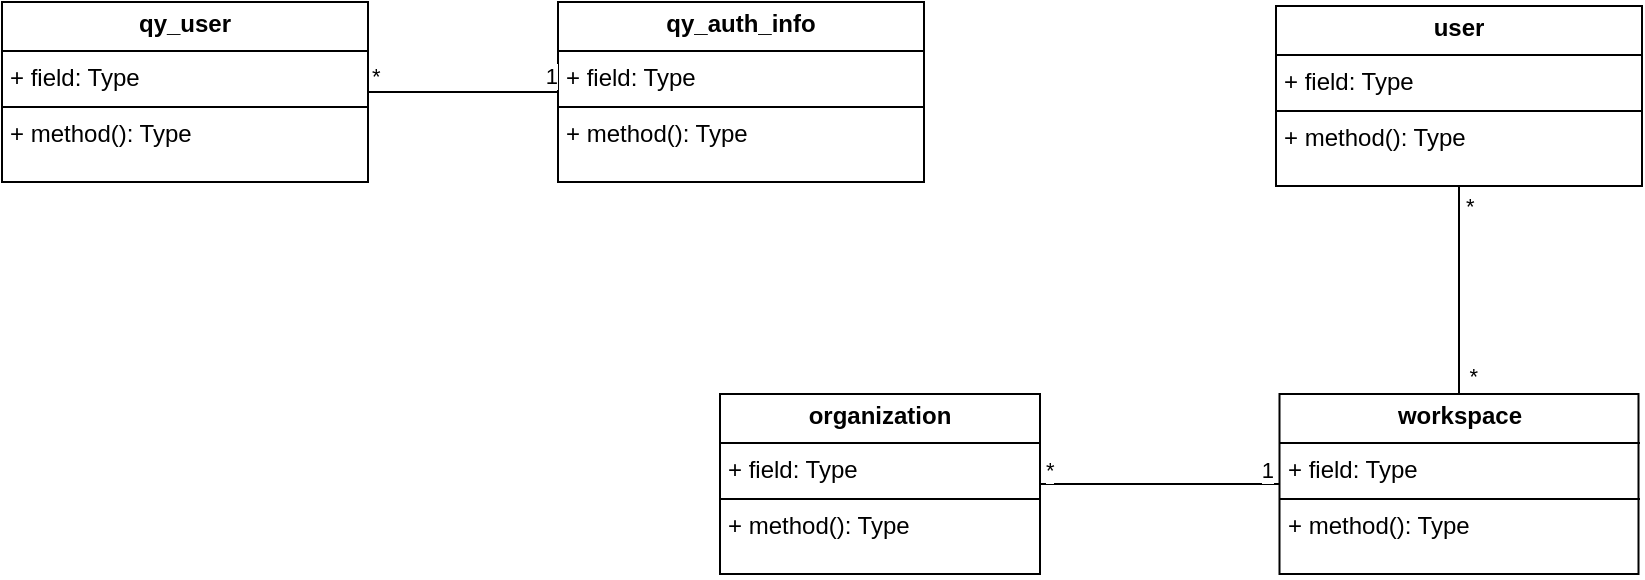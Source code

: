 <mxfile version="26.0.16">
  <diagram name="第 1 页" id="zetIP-FxUB6JPqHJEloD">
    <mxGraphModel dx="310" dy="849" grid="0" gridSize="10" guides="1" tooltips="1" connect="1" arrows="1" fold="1" page="0" pageScale="1" pageWidth="827" pageHeight="1169" math="0" shadow="0">
      <root>
        <mxCell id="0" />
        <mxCell id="1" parent="0" />
        <mxCell id="Y3AiLbYIkSX3PeNK7YN8-1" value="1" style="resizable=0;align=right;verticalAlign=bottom;labelBackgroundColor=none;fontSize=12;" connectable="0" vertex="1" parent="1">
          <mxGeometry x="1318" y="181" as="geometry" />
        </mxCell>
        <mxCell id="Y3AiLbYIkSX3PeNK7YN8-2" value="*" style="edgeLabel;html=1;align=center;verticalAlign=middle;resizable=0;points=[];" vertex="1" connectable="0" parent="1">
          <mxGeometry x="1332" y="187" as="geometry" />
        </mxCell>
        <mxCell id="Y3AiLbYIkSX3PeNK7YN8-3" value="&lt;p style=&quot;margin:0px;margin-top:4px;text-align:center;&quot;&gt;&lt;b&gt;workspace&lt;/b&gt;&lt;/p&gt;&lt;hr size=&quot;1&quot; style=&quot;border-style:solid;&quot;&gt;&lt;p style=&quot;margin:0px;margin-left:4px;&quot;&gt;+ field: Type&lt;/p&gt;&lt;hr size=&quot;1&quot; style=&quot;border-style:solid;&quot;&gt;&lt;p style=&quot;margin:0px;margin-left:4px;&quot;&gt;+ method(): Type&lt;/p&gt;" style="verticalAlign=top;align=left;overflow=fill;html=1;whiteSpace=wrap;" vertex="1" parent="1">
          <mxGeometry x="1270.75" y="102" width="179.5" height="90" as="geometry" />
        </mxCell>
        <mxCell id="Y3AiLbYIkSX3PeNK7YN8-4" value="&lt;p style=&quot;margin:0px;margin-top:4px;text-align:center;&quot;&gt;&lt;b&gt;qy_user&lt;/b&gt;&lt;/p&gt;&lt;hr size=&quot;1&quot; style=&quot;border-style:solid;&quot;&gt;&lt;p style=&quot;margin:0px;margin-left:4px;&quot;&gt;+ field: Type&lt;/p&gt;&lt;hr size=&quot;1&quot; style=&quot;border-style:solid;&quot;&gt;&lt;p style=&quot;margin:0px;margin-left:4px;&quot;&gt;+ method(): Type&lt;/p&gt;" style="verticalAlign=top;align=left;overflow=fill;html=1;whiteSpace=wrap;" vertex="1" parent="1">
          <mxGeometry x="632" y="-94" width="183" height="90" as="geometry" />
        </mxCell>
        <mxCell id="Y3AiLbYIkSX3PeNK7YN8-5" value="&lt;p style=&quot;margin:0px;margin-top:4px;text-align:center;&quot;&gt;&lt;b&gt;qy_auth_info&lt;/b&gt;&lt;/p&gt;&lt;hr size=&quot;1&quot; style=&quot;border-style:solid;&quot;&gt;&lt;p style=&quot;margin:0px;margin-left:4px;&quot;&gt;+ field: Type&lt;/p&gt;&lt;hr size=&quot;1&quot; style=&quot;border-style:solid;&quot;&gt;&lt;p style=&quot;margin:0px;margin-left:4px;&quot;&gt;+ method(): Type&lt;/p&gt;" style="verticalAlign=top;align=left;overflow=fill;html=1;whiteSpace=wrap;" vertex="1" parent="1">
          <mxGeometry x="910" y="-94" width="183" height="90" as="geometry" />
        </mxCell>
        <mxCell id="Y3AiLbYIkSX3PeNK7YN8-6" value="&lt;p style=&quot;margin:0px;margin-top:4px;text-align:center;&quot;&gt;&lt;b&gt;user&lt;/b&gt;&lt;/p&gt;&lt;hr size=&quot;1&quot; style=&quot;border-style:solid;&quot;&gt;&lt;p style=&quot;margin:0px;margin-left:4px;&quot;&gt;+ field: Type&lt;/p&gt;&lt;hr size=&quot;1&quot; style=&quot;border-style:solid;&quot;&gt;&lt;p style=&quot;margin:0px;margin-left:4px;&quot;&gt;+ method(): Type&lt;/p&gt;" style="verticalAlign=top;align=left;overflow=fill;html=1;whiteSpace=wrap;" vertex="1" parent="1">
          <mxGeometry x="1269" y="-92" width="183" height="90" as="geometry" />
        </mxCell>
        <mxCell id="Y3AiLbYIkSX3PeNK7YN8-19" value="&lt;p style=&quot;margin:0px;margin-top:4px;text-align:center;&quot;&gt;&lt;b&gt;organization&lt;/b&gt;&lt;/p&gt;&lt;hr size=&quot;1&quot; style=&quot;border-style:solid;&quot;&gt;&lt;p style=&quot;margin:0px;margin-left:4px;&quot;&gt;+ field: Type&lt;/p&gt;&lt;hr size=&quot;1&quot; style=&quot;border-style:solid;&quot;&gt;&lt;p style=&quot;margin:0px;margin-left:4px;&quot;&gt;+ method(): Type&lt;/p&gt;" style="verticalAlign=top;align=left;overflow=fill;html=1;whiteSpace=wrap;" vertex="1" parent="1">
          <mxGeometry x="991" y="102" width="160" height="90" as="geometry" />
        </mxCell>
        <mxCell id="Y3AiLbYIkSX3PeNK7YN8-20" value="" style="endArrow=none;html=1;edgeStyle=orthogonalEdgeStyle;rounded=0;exitX=1;exitY=0.5;exitDx=0;exitDy=0;entryX=0;entryY=0.5;entryDx=0;entryDy=0;" edge="1" parent="1" source="Y3AiLbYIkSX3PeNK7YN8-4" target="Y3AiLbYIkSX3PeNK7YN8-5">
          <mxGeometry relative="1" as="geometry">
            <mxPoint x="1081" y="83" as="sourcePoint" />
            <mxPoint x="1241" y="83" as="targetPoint" />
          </mxGeometry>
        </mxCell>
        <mxCell id="Y3AiLbYIkSX3PeNK7YN8-21" value="*" style="edgeLabel;resizable=0;html=1;align=left;verticalAlign=bottom;" connectable="0" vertex="1" parent="Y3AiLbYIkSX3PeNK7YN8-20">
          <mxGeometry x="-1" relative="1" as="geometry" />
        </mxCell>
        <mxCell id="Y3AiLbYIkSX3PeNK7YN8-22" value="1" style="edgeLabel;resizable=0;html=1;align=right;verticalAlign=bottom;" connectable="0" vertex="1" parent="Y3AiLbYIkSX3PeNK7YN8-20">
          <mxGeometry x="1" relative="1" as="geometry" />
        </mxCell>
        <mxCell id="Y3AiLbYIkSX3PeNK7YN8-23" value="" style="endArrow=none;html=1;edgeStyle=orthogonalEdgeStyle;rounded=0;exitX=0.5;exitY=1;exitDx=0;exitDy=0;entryX=0.5;entryY=0;entryDx=0;entryDy=0;" edge="1" parent="1" source="Y3AiLbYIkSX3PeNK7YN8-6" target="Y3AiLbYIkSX3PeNK7YN8-3">
          <mxGeometry relative="1" as="geometry">
            <mxPoint x="1259" y="43" as="sourcePoint" />
            <mxPoint x="1354" y="43" as="targetPoint" />
          </mxGeometry>
        </mxCell>
        <mxCell id="Y3AiLbYIkSX3PeNK7YN8-24" value="*" style="edgeLabel;resizable=0;html=1;align=left;verticalAlign=bottom;" connectable="0" vertex="1" parent="Y3AiLbYIkSX3PeNK7YN8-23">
          <mxGeometry x="-1" relative="1" as="geometry">
            <mxPoint x="1" y="18" as="offset" />
          </mxGeometry>
        </mxCell>
        <mxCell id="Y3AiLbYIkSX3PeNK7YN8-25" value="*" style="edgeLabel;resizable=0;html=1;align=right;verticalAlign=bottom;" connectable="0" vertex="1" parent="Y3AiLbYIkSX3PeNK7YN8-23">
          <mxGeometry x="1" relative="1" as="geometry">
            <mxPoint x="10" y="-1" as="offset" />
          </mxGeometry>
        </mxCell>
        <mxCell id="Y3AiLbYIkSX3PeNK7YN8-26" value="" style="endArrow=none;html=1;edgeStyle=orthogonalEdgeStyle;rounded=0;exitX=1;exitY=0.5;exitDx=0;exitDy=0;entryX=0;entryY=0.5;entryDx=0;entryDy=0;" edge="1" parent="1" source="Y3AiLbYIkSX3PeNK7YN8-19" target="Y3AiLbYIkSX3PeNK7YN8-3">
          <mxGeometry relative="1" as="geometry">
            <mxPoint x="1371" y="8" as="sourcePoint" />
            <mxPoint x="1371" y="112" as="targetPoint" />
          </mxGeometry>
        </mxCell>
        <mxCell id="Y3AiLbYIkSX3PeNK7YN8-27" value="*" style="edgeLabel;resizable=0;html=1;align=left;verticalAlign=bottom;" connectable="0" vertex="1" parent="Y3AiLbYIkSX3PeNK7YN8-26">
          <mxGeometry x="-1" relative="1" as="geometry">
            <mxPoint x="1" y="1" as="offset" />
          </mxGeometry>
        </mxCell>
        <mxCell id="Y3AiLbYIkSX3PeNK7YN8-28" value="1" style="edgeLabel;resizable=0;html=1;align=right;verticalAlign=bottom;" connectable="0" vertex="1" parent="Y3AiLbYIkSX3PeNK7YN8-26">
          <mxGeometry x="1" relative="1" as="geometry">
            <mxPoint x="-3" y="1" as="offset" />
          </mxGeometry>
        </mxCell>
      </root>
    </mxGraphModel>
  </diagram>
</mxfile>
